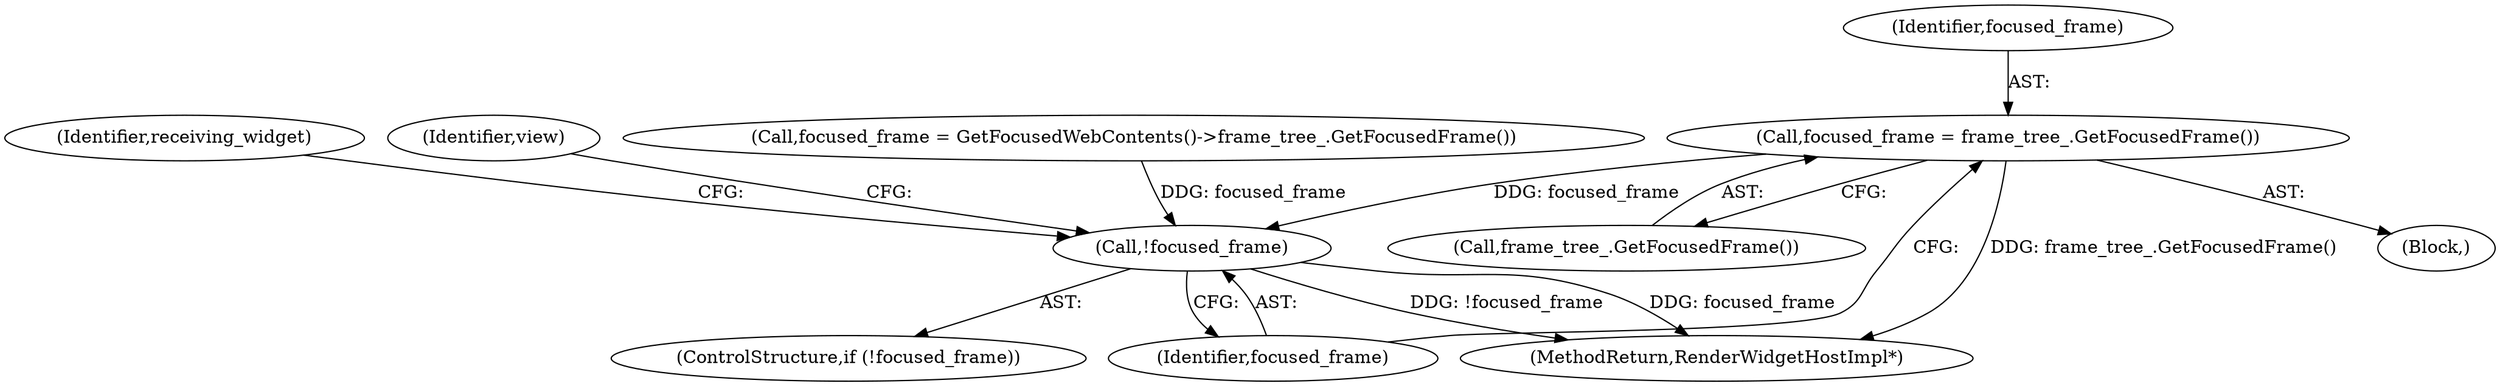 digraph "0_Chrome_adca986a53b31b6da4cb22f8e755f6856daea89a_8@pointer" {
"1000135" [label="(Call,focused_frame = frame_tree_.GetFocusedFrame())"];
"1000144" [label="(Call,!focused_frame)"];
"1000137" [label="(Call,frame_tree_.GetFocusedFrame())"];
"1000160" [label="(MethodReturn,RenderWidgetHostImpl*)"];
"1000150" [label="(Identifier,view)"];
"1000145" [label="(Identifier,focused_frame)"];
"1000135" [label="(Call,focused_frame = frame_tree_.GetFocusedFrame())"];
"1000140" [label="(Call,focused_frame = GetFocusedWebContents()->frame_tree_.GetFocusedFrame())"];
"1000144" [label="(Call,!focused_frame)"];
"1000136" [label="(Identifier,focused_frame)"];
"1000143" [label="(ControlStructure,if (!focused_frame))"];
"1000147" [label="(Identifier,receiving_widget)"];
"1000134" [label="(Block,)"];
"1000135" -> "1000134"  [label="AST: "];
"1000135" -> "1000137"  [label="CFG: "];
"1000136" -> "1000135"  [label="AST: "];
"1000137" -> "1000135"  [label="AST: "];
"1000145" -> "1000135"  [label="CFG: "];
"1000135" -> "1000160"  [label="DDG: frame_tree_.GetFocusedFrame()"];
"1000135" -> "1000144"  [label="DDG: focused_frame"];
"1000144" -> "1000143"  [label="AST: "];
"1000144" -> "1000145"  [label="CFG: "];
"1000145" -> "1000144"  [label="AST: "];
"1000147" -> "1000144"  [label="CFG: "];
"1000150" -> "1000144"  [label="CFG: "];
"1000144" -> "1000160"  [label="DDG: focused_frame"];
"1000144" -> "1000160"  [label="DDG: !focused_frame"];
"1000140" -> "1000144"  [label="DDG: focused_frame"];
}
